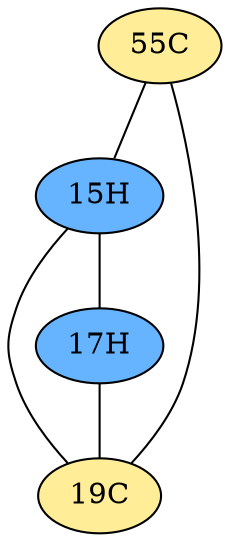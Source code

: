// The Round Table
graph {
	"55C" [fillcolor="#FFED97" style=radial]
	"15H" [fillcolor="#66B3FF" style=radial]
	"55C" -- "15H" [penwidth=1]
	"55C" [fillcolor="#FFED97" style=radial]
	"19C" [fillcolor="#FFED97" style=radial]
	"55C" -- "19C" [penwidth=1]
	"15H" [fillcolor="#66B3FF" style=radial]
	"17H" [fillcolor="#66B3FF" style=radial]
	"15H" -- "17H" [penwidth=1]
	"15H" [fillcolor="#66B3FF" style=radial]
	"19C" [fillcolor="#FFED97" style=radial]
	"15H" -- "19C" [penwidth=1]
	"17H" [fillcolor="#66B3FF" style=radial]
	"19C" [fillcolor="#FFED97" style=radial]
	"17H" -- "19C" [penwidth=1]
}
